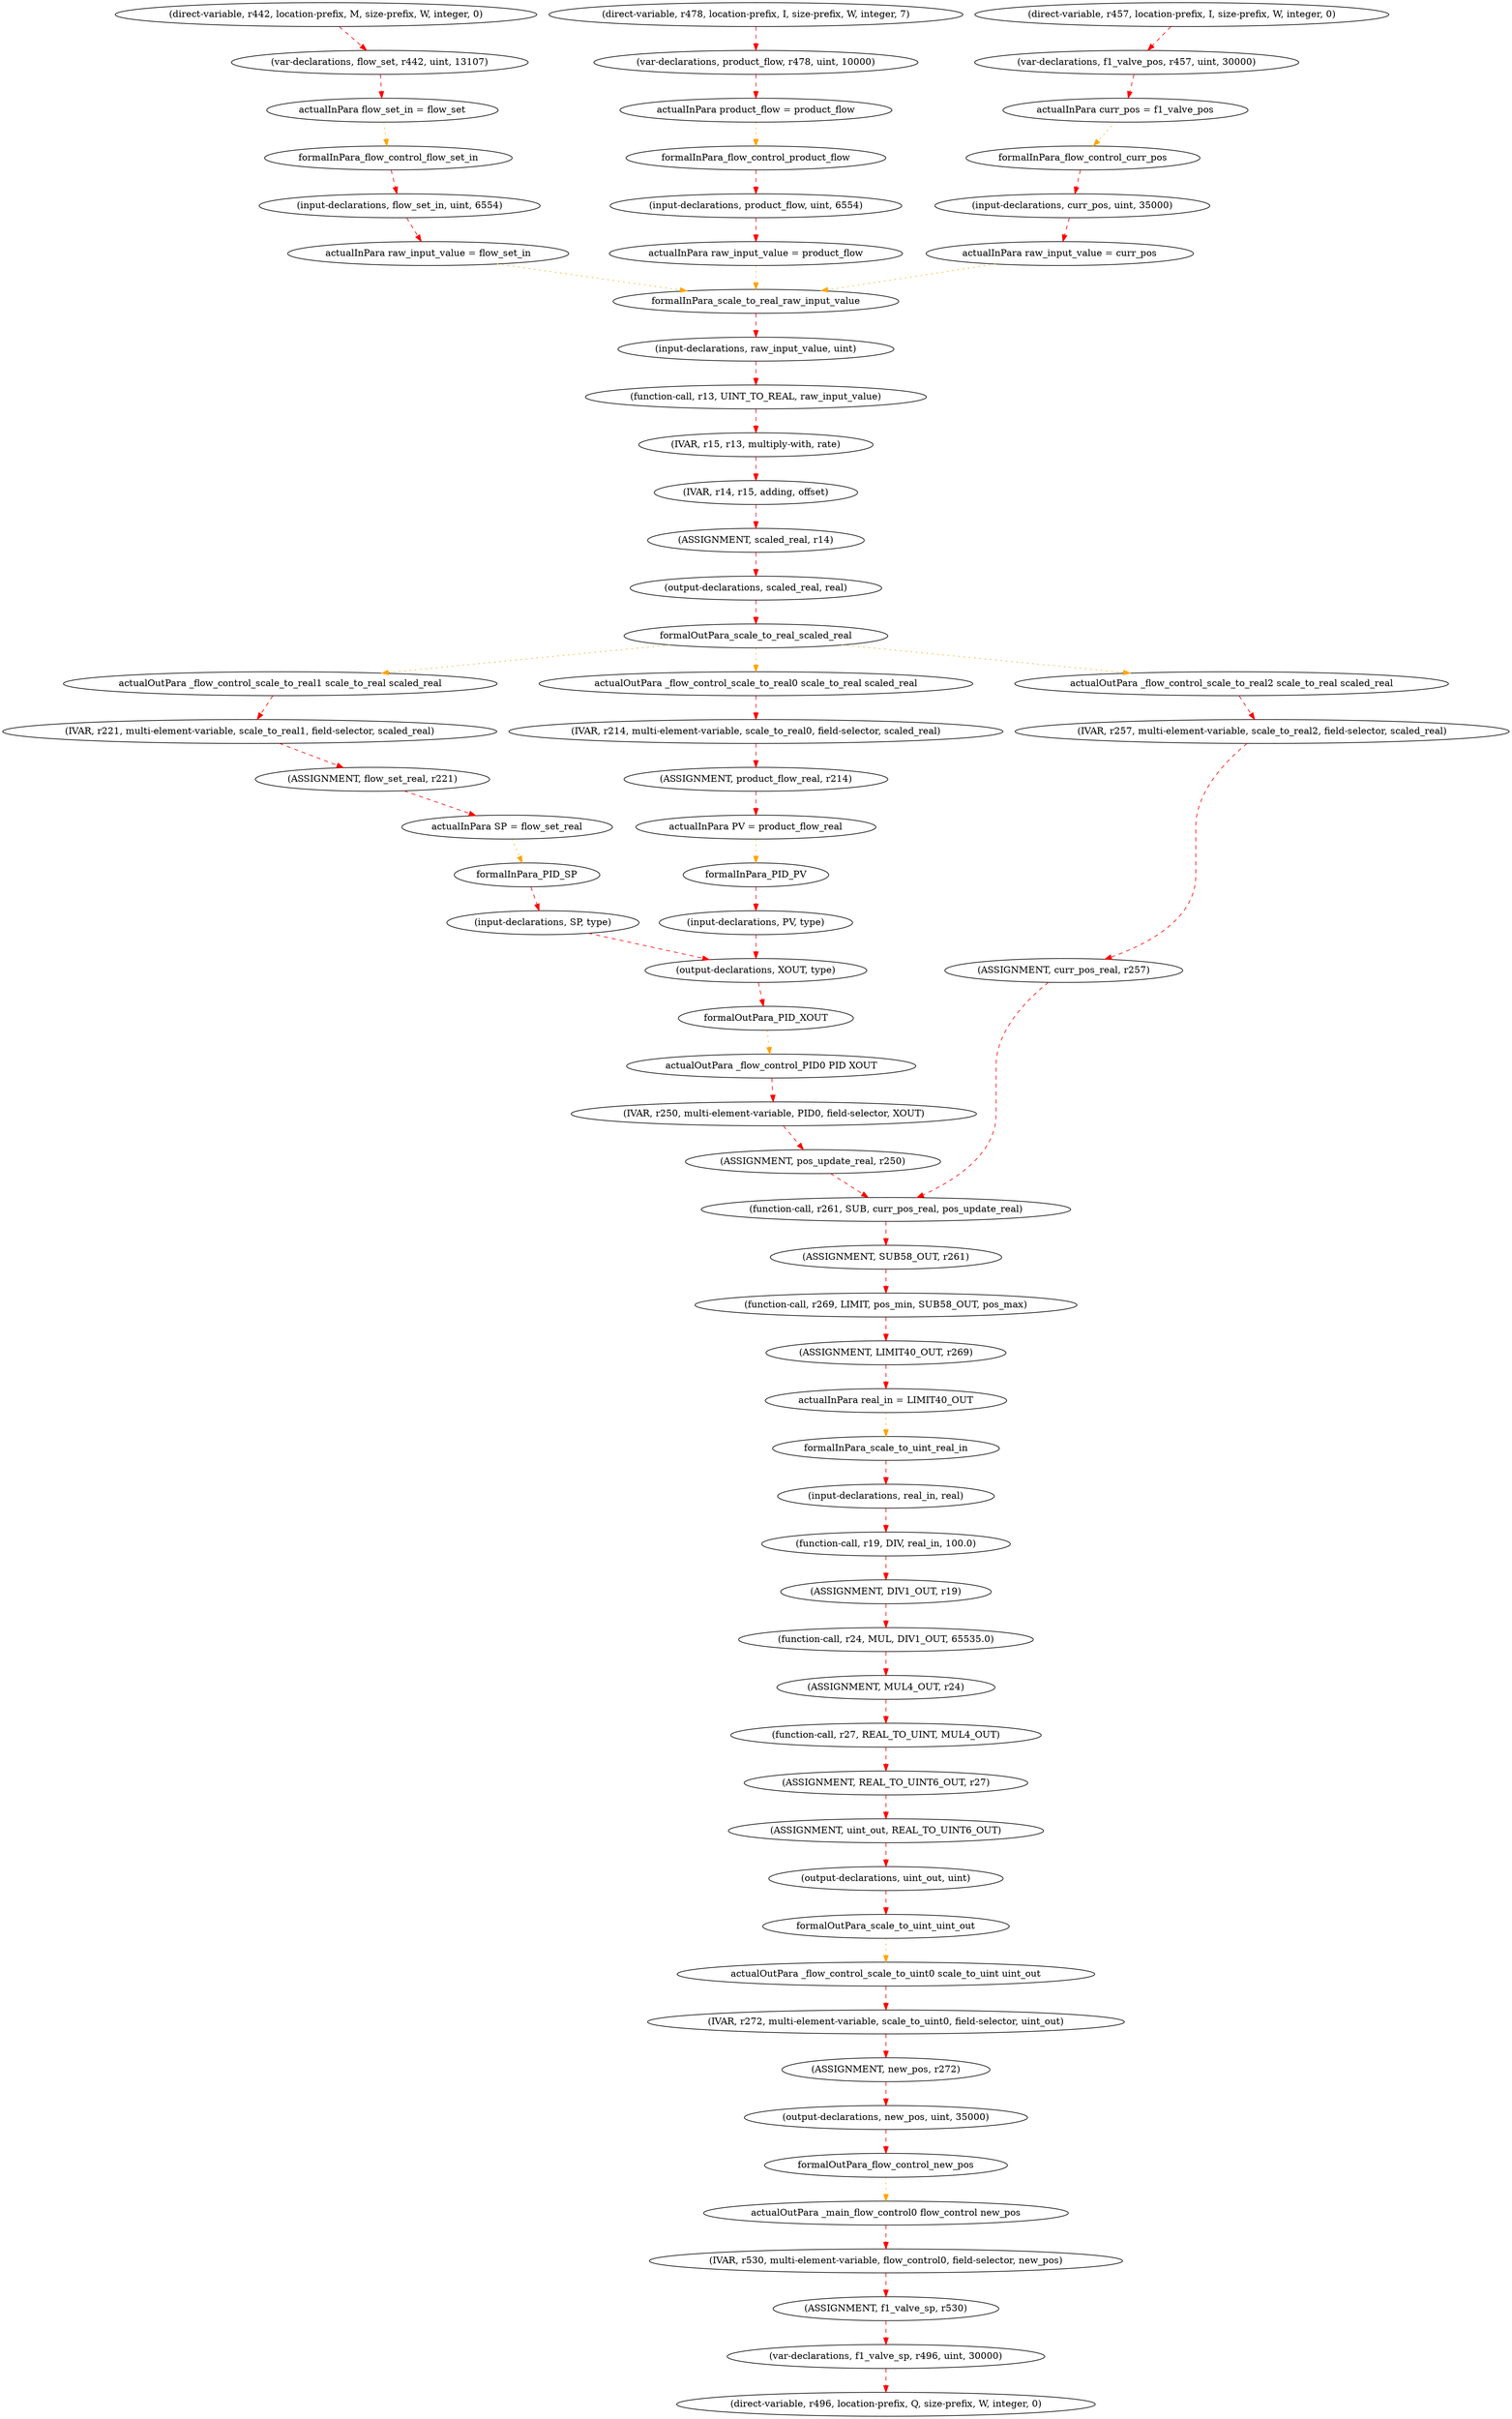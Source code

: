 digraph "PLCprog-SDG" {
"actualOutPara _flow_control_PID0 PID XOUT" [dataName="actualOutPara _flow_control_PID0 PID XOUT", label="actualOutPara _flow_control_PID0 PID XOUT", nSize=1, nSubType="['PID0', 'PID', 'XOUT']", nType=actualOut, nValue="[]", regionName=flow_control, regionType=FUNC];
stmt_581 [dataName=product_flow_real, label="(ASSIGNMENT, product_flow_real, r214)", nSize=3, nSubType="", nType=ASSIGNMENT, nValue="['r214']", regionName=flow_control, regionType=FUNC];
stmt_584 [dataName=flow_set_real, label="(ASSIGNMENT, flow_set_real, r221)", nSize=3, nSubType="", nType=ASSIGNMENT, nValue="['r221']", regionName=flow_control, regionType=FUNC];
stmt_467 [dataName=REAL_TO_UINT6_OUT, label="(ASSIGNMENT, REAL_TO_UINT6_OUT, r27)", nSize=3, nSubType="", nType=ASSIGNMENT, nValue="['r27']", regionName=scale_to_uint, regionType=FUNC];
stmt_567 [dataName=flow_set_in, label="(input-declarations, flow_set_in, uint, 6554)", nSize=4, nSubType=uint, nType="input-declarations", nValue="['6554', 'formalInPara_flow_control_flow_set_in']", regionName=flow_control, regionType=FUNC];
stmt_454 [dataName=r15, label="(IVAR, r15, r13, multiply-with, rate)", nSize=5, nSubType="2-op", nType=IVAR, nValue="['r13', 'rate']", regionName=scale_to_real, regionType=FUNC];
stmt_589 [dataName=r257, label="(IVAR, r257, multi-element-variable, scale_to_real2, field-selector, scaled_real)", nSize=6, nSubType="multi-element-variable", nType=IVAR, nValue="['actualOutPara _flow_control_scale_to_real2 scale_to_real scaled_real']", regionName=flow_control, regionType=FUNC];
stmt_458 [dataName=uint_out, label="(output-declarations, uint_out, uint)", nSize=3, nSubType=uint, nType="output-declarations", nValue="[]", regionName=scale_to_uint, regionType=FUNC];
stmt_729 [dataName=r478, label="(direct-variable, r478, location-prefix, I, size-prefix, W, integer, 7)", nSize=8, nSubType=I, nType="direct-variable", nValue="['IW7']", regionName=main, regionType=PROG];
stmt_591 [dataName=r261, label="(function-call, r261, SUB, curr_pos_real, pos_update_real)", nSize=5, nSubType=SUB, nType="function-call", nValue="['curr_pos_real', 'pos_update_real']", regionName=flow_control, regionType=FUNC];
stmt_457 [dataName=real_in, label="(input-declarations, real_in, real)", nSize=3, nSubType=real, nType="input-declarations", nValue="['formalInPara_scale_to_uint_real_in']", regionName=scale_to_uint, regionType=FUNC];
formalOutPara_flow_control_new_pos [dataName=formalOutPara_flow_control_new_pos, label=formalOutPara_flow_control_new_pos, nSize=1, nSubType=new_pos, nType=formalOut, nValue="['new_pos']", regionName=flow_control, regionType=FUNC];
stmt_464 [dataName=r24, label="(function-call, r24, MUL, DIV1_OUT, 65535.0)", nSize=5, nSubType=MUL, nType="function-call", nValue="['DIV1_OUT', '65535.0']", regionName=scale_to_uint, regionType=FUNC];
stmt_704 [dataName=flow_set, label="(var-declarations, flow_set, r442, uint, 13107)", nSize=5, nSubType="directVar+init_uint", nType="var-declarations", nValue="['r442', '13107']", regionName=main, regionType=PROG];
formalInPara_flow_control_curr_pos [dataName=formalInPara_flow_control_curr_pos, label=formalInPara_flow_control_curr_pos, nSize=1, nSubType=curr_pos, nType=formalIn, nValue="[]", regionName=flow_control, regionType=FUNC];
stmt_428 [dataName=PV, label="(input-declarations, PV, type)", nSize=3, nSubType=type, nType="input-declarations", nValue="['formalInPara_PID_PV']", regionName=PID, regionType=FUNC];
stmt_468 [dataName=uint_out, label="(ASSIGNMENT, uint_out, REAL_TO_UINT6_OUT)", nSize=3, nSubType="", nType=ASSIGNMENT, nValue="['REAL_TO_UINT6_OUT']", regionName=scale_to_uint, regionType=FUNC];
stmt_436 [dataName=raw_input_value, label="(input-declarations, raw_input_value, uint)", nSize=3, nSubType=uint, nType="input-declarations", nValue="['formalInPara_scale_to_real_raw_input_value']", regionName=scale_to_real, regionType=FUNC];
"flow_set_real_1621568394.6322405" [dataName=SP, label="actualInPara SP = flow_set_real", nSize=1, nSubType=PID, nType=actualIn, nValue="['flow_set_real']", regionName=flow_control, regionType=FUNC];
stmt_437 [dataName=scaled_real, label="(output-declarations, scaled_real, real)", nSize=3, nSubType=real, nType="output-declarations", nValue="[]", regionName=scale_to_real, regionType=FUNC];
stmt_453 [dataName=r13, label="(function-call, r13, UINT_TO_REAL, raw_input_value)", nSize=4, nSubType=UINT_TO_REAL, nType="function-call", nValue="['raw_input_value']", regionName=scale_to_real, regionType=FUNC];
"actualOutPara _flow_control_scale_to_real1 scale_to_real scaled_real" [dataName="actualOutPara _flow_control_scale_to_real1 scale_to_real scaled_real", label="actualOutPara _flow_control_scale_to_real1 scale_to_real scaled_real", nSize=1, nSubType="['scale_to_real1', 'scale_to_real', 'scaled_real']", nType=actualOut, nValue="[]", regionName=flow_control, regionType=FUNC];
stmt_456 [dataName=scaled_real, label="(ASSIGNMENT, scaled_real, r14)", nSize=3, nSubType="", nType=ASSIGNMENT, nValue="['r14']", regionName=scale_to_real, regionType=FUNC];
stmt_587 [dataName=pos_update_real, label="(ASSIGNMENT, pos_update_real, r250)", nSize=3, nSubType="", nType=ASSIGNMENT, nValue="['r250']", regionName=flow_control, regionType=FUNC];
stmt_465 [dataName=MUL4_OUT, label="(ASSIGNMENT, MUL4_OUT, r24)", nSize=3, nSubType="", nType=ASSIGNMENT, nValue="['r24']", regionName=scale_to_uint, regionType=FUNC];
"f1_valve_pos_1621568394.9048352" [dataName=curr_pos, label="actualInPara curr_pos = f1_valve_pos", nSize=1, nSubType=flow_control, nType=actualIn, nValue="['f1_valve_pos']", regionName=main, regionType=PROG];
"product_flow_1621568394.9048145" [dataName=product_flow, label="actualInPara product_flow = product_flow", nSize=1, nSubType=flow_control, nType=actualIn, nValue="['product_flow']", regionName=main, regionType=PROG];
formalOutPara_scale_to_real_scaled_real [dataName=formalOutPara_scale_to_real_scaled_real, label=formalOutPara_scale_to_real_scaled_real, nSize=1, nSubType=scaled_real, nType=formalOut, nValue="['scaled_real']", regionName=scale_to_real, regionType=FUNC];
"LIMIT40_OUT_1621568394.6323466" [dataName=real_in, label="actualInPara real_in = LIMIT40_OUT", nSize=1, nSubType=scale_to_uint, nType=actualIn, nValue="['LIMIT40_OUT']", regionName=flow_control, regionType=FUNC];
stmt_462 [dataName=r19, label="(function-call, r19, DIV, real_in, 100.0)", nSize=5, nSubType=DIV, nType="function-call", nValue="['real_in', '100.0']", regionName=scale_to_uint, regionType=FUNC];
stmt_741 [dataName=r496, label="(direct-variable, r496, location-prefix, Q, size-prefix, W, integer, 0)", nSize=8, nSubType=Q, nType="direct-variable", nValue="['QW0']", regionName=main, regionType=PROG];
stmt_435 [dataName=XOUT, label="(output-declarations, XOUT, type)", nSize=3, nSubType=type, nType="output-declarations", nValue="[]", regionName=PID, regionType=FUNC];
formalInPara_PID_PV [dataName=formalInPara_PID_PV, label=formalInPara_PID_PV, nSize=1, nSubType=PV, nType=formalIn, nValue="[]", regionName=PID, regionType=FUNC];
stmt_429 [dataName=SP, label="(input-declarations, SP, type)", nSize=3, nSubType=type, nType="input-declarations", nValue="['formalInPara_PID_SP']", regionName=PID, regionType=FUNC];
formalOutPara_scale_to_uint_uint_out [dataName=formalOutPara_scale_to_uint_uint_out, label=formalOutPara_scale_to_uint_uint_out, nSize=1, nSubType=uint_out, nType=formalOut, nValue="['uint_out']", regionName=scale_to_uint, regionType=FUNC];
formalInPara_scale_to_uint_real_in [dataName=formalInPara_scale_to_uint_real_in, label=formalInPara_scale_to_uint_real_in, nSize=1, nSubType=real_in, nType=formalIn, nValue="[]", regionName=scale_to_uint, regionType=FUNC];
stmt_593 [dataName=r269, label="(function-call, r269, LIMIT, pos_min, SUB58_OUT, pos_max)", nSize=6, nSubType=LIMIT, nType="function-call", nValue="['pos_min', 'SUB58_OUT', 'pos_max']", regionName=flow_control, regionType=FUNC];
"flow_set_in_1621568394.6321652" [dataName=raw_input_value, label="actualInPara raw_input_value = flow_set_in", nSize=1, nSubType=scale_to_real, nType=actualIn, nValue="['flow_set_in']", regionName=flow_control, regionType=FUNC];
"actualOutPara _flow_control_scale_to_uint0 scale_to_uint uint_out" [dataName="actualOutPara _flow_control_scale_to_uint0 scale_to_uint uint_out", label="actualOutPara _flow_control_scale_to_uint0 scale_to_uint uint_out", nSize=1, nSubType="['scale_to_uint0', 'scale_to_uint', 'uint_out']", nType=actualOut, nValue="[]", regionName=flow_control, regionType=FUNC];
stmt_715 [dataName=r457, label="(direct-variable, r457, location-prefix, I, size-prefix, W, integer, 0)", nSize=8, nSubType=I, nType="direct-variable", nValue="['IW0']", regionName=main, regionType=PROG];
stmt_586 [dataName=r250, label="(IVAR, r250, multi-element-variable, PID0, field-selector, XOUT)", nSize=6, nSubType="multi-element-variable", nType=IVAR, nValue="['actualOutPara _flow_control_PID0 PID XOUT']", regionName=flow_control, regionType=FUNC];
stmt_716 [dataName=f1_valve_pos, label="(var-declarations, f1_valve_pos, r457, uint, 30000)", nSize=5, nSubType="directVar+init_uint", nType="var-declarations", nValue="['r457', '30000']", regionName=main, regionType=PROG];
stmt_793 [dataName=f1_valve_sp, label="(ASSIGNMENT, f1_valve_sp, r530)", nSize=3, nSubType="", nType=ASSIGNMENT, nValue="['r530', 'r496']", regionName=main, regionType=PROG];
"product_flow_1621568394.6320698" [dataName=raw_input_value, label="actualInPara raw_input_value = product_flow", nSize=1, nSubType=scale_to_real, nType=actualIn, nValue="['product_flow']", regionName=flow_control, regionType=FUNC];
stmt_730 [dataName=product_flow, label="(var-declarations, product_flow, r478, uint, 10000)", nSize=5, nSubType="directVar+init_uint", nType="var-declarations", nValue="['r478', '10000']", regionName=main, regionType=PROG];
stmt_792 [dataName=r530, label="(IVAR, r530, multi-element-variable, flow_control0, field-selector, new_pos)", nSize=6, nSubType="multi-element-variable", nType=IVAR, nValue="['actualOutPara _main_flow_control0 flow_control new_pos']", regionName=main, regionType=PROG];
"actualOutPara _flow_control_scale_to_real2 scale_to_real scaled_real" [dataName="actualOutPara _flow_control_scale_to_real2 scale_to_real scaled_real", label="actualOutPara _flow_control_scale_to_real2 scale_to_real scaled_real", nSize=1, nSubType="['scale_to_real2', 'scale_to_real', 'scaled_real']", nType=actualOut, nValue="[]", regionName=flow_control, regionType=FUNC];
formalInPara_scale_to_real_raw_input_value [dataName=formalInPara_scale_to_real_raw_input_value, label=formalInPara_scale_to_real_raw_input_value, nSize=1, nSubType=raw_input_value, nType=formalIn, nValue="[]", regionName=scale_to_real, regionType=FUNC];
stmt_594 [dataName=LIMIT40_OUT, label="(ASSIGNMENT, LIMIT40_OUT, r269)", nSize=3, nSubType="", nType=ASSIGNMENT, nValue="['r269']", regionName=flow_control, regionType=FUNC];
"curr_pos_1621568394.6323035" [dataName=raw_input_value, label="actualInPara raw_input_value = curr_pos", nSize=1, nSubType=scale_to_real, nType=actualIn, nValue="['curr_pos']", regionName=flow_control, regionType=FUNC];
formalInPara_flow_control_flow_set_in [dataName=formalInPara_flow_control_flow_set_in, label=formalInPara_flow_control_flow_set_in, nSize=1, nSubType=flow_set_in, nType=formalIn, nValue="[]", regionName=flow_control, regionType=FUNC];
"actualOutPara _main_flow_control0 flow_control new_pos" [dataName="actualOutPara _main_flow_control0 flow_control new_pos", label="actualOutPara _main_flow_control0 flow_control new_pos", nSize=1, nSubType="['flow_control0', 'flow_control', 'new_pos']", nType=actualOut, nValue="[]", regionName=main, regionType=PROG];
stmt_565 [dataName=curr_pos, label="(input-declarations, curr_pos, uint, 35000)", nSize=4, nSubType=uint, nType="input-declarations", nValue="['35000', 'formalInPara_flow_control_curr_pos']", regionName=flow_control, regionType=FUNC];
stmt_583 [dataName=r221, label="(IVAR, r221, multi-element-variable, scale_to_real1, field-selector, scaled_real)", nSize=6, nSubType="multi-element-variable", nType=IVAR, nValue="['actualOutPara _flow_control_scale_to_real1 scale_to_real scaled_real']", regionName=flow_control, regionType=FUNC];
stmt_592 [dataName=SUB58_OUT, label="(ASSIGNMENT, SUB58_OUT, r261)", nSize=3, nSubType="", nType=ASSIGNMENT, nValue="['r261']", regionName=flow_control, regionType=FUNC];
"product_flow_real_1621568394.6322298" [dataName=PV, label="actualInPara PV = product_flow_real", nSize=1, nSubType=PID, nType=actualIn, nValue="['product_flow_real']", regionName=flow_control, regionType=FUNC];
formalInPara_flow_control_product_flow [dataName=formalInPara_flow_control_product_flow, label=formalInPara_flow_control_product_flow, nSize=1, nSubType=product_flow, nType=formalIn, nValue="[]", regionName=flow_control, regionType=FUNC];
stmt_463 [dataName=DIV1_OUT, label="(ASSIGNMENT, DIV1_OUT, r19)", nSize=3, nSubType="", nType=ASSIGNMENT, nValue="['r19']", regionName=scale_to_uint, regionType=FUNC];
"actualOutPara _flow_control_scale_to_real0 scale_to_real scaled_real" [dataName="actualOutPara _flow_control_scale_to_real0 scale_to_real scaled_real", label="actualOutPara _flow_control_scale_to_real0 scale_to_real scaled_real", nSize=1, nSubType="['scale_to_real0', 'scale_to_real', 'scaled_real']", nType=actualOut, nValue="[]", regionName=flow_control, regionType=FUNC];
stmt_564 [dataName=new_pos, label="(output-declarations, new_pos, uint, 35000)", nSize=4, nSubType=uint, nType="output-declarations", nValue="['35000']", regionName=flow_control, regionType=FUNC];
formalOutPara_PID_XOUT [dataName=formalOutPara_PID_XOUT, label=formalOutPara_PID_XOUT, nSize=1, nSubType=XOUT, nType=formalOut, nValue="['XOUT']", regionName=PID, regionType=FUNC];
stmt_596 [dataName=r272, label="(IVAR, r272, multi-element-variable, scale_to_uint0, field-selector, uint_out)", nSize=6, nSubType="multi-element-variable", nType=IVAR, nValue="['actualOutPara _flow_control_scale_to_uint0 scale_to_uint uint_out']", regionName=flow_control, regionType=FUNC];
stmt_597 [dataName=new_pos, label="(ASSIGNMENT, new_pos, r272)", nSize=3, nSubType="", nType=ASSIGNMENT, nValue="['r272']", regionName=flow_control, regionType=FUNC];
stmt_580 [dataName=r214, label="(IVAR, r214, multi-element-variable, scale_to_real0, field-selector, scaled_real)", nSize=6, nSubType="multi-element-variable", nType=IVAR, nValue="['actualOutPara _flow_control_scale_to_real0 scale_to_real scaled_real']", regionName=flow_control, regionType=FUNC];
stmt_558 [dataName=product_flow, label="(input-declarations, product_flow, uint, 6554)", nSize=4, nSubType=uint, nType="input-declarations", nValue="['6554', 'formalInPara_flow_control_product_flow']", regionName=flow_control, regionType=FUNC];
stmt_703 [dataName=r442, label="(direct-variable, r442, location-prefix, M, size-prefix, W, integer, 0)", nSize=8, nSubType=M, nType="direct-variable", nValue="['MW0']", regionName=main, regionType=PROG];
formalInPara_PID_SP [dataName=formalInPara_PID_SP, label=formalInPara_PID_SP, nSize=1, nSubType=SP, nType=formalIn, nValue="[]", regionName=PID, regionType=FUNC];
stmt_742 [dataName=f1_valve_sp, label="(var-declarations, f1_valve_sp, r496, uint, 30000)", nSize=5, nSubType="directVar+init_uint", nType="var-declarations", nValue="['r496', '30000']", regionName=main, regionType=PROG];
stmt_455 [dataName=r14, label="(IVAR, r14, r15, adding, offset)", nSize=5, nSubType="2-op", nType=IVAR, nValue="['r15', 'offset']", regionName=scale_to_real, regionType=FUNC];
"flow_set_1621568394.9048536" [dataName=flow_set_in, label="actualInPara flow_set_in = flow_set", nSize=1, nSubType=flow_control, nType=actualIn, nValue="['flow_set']", regionName=main, regionType=PROG];
stmt_590 [dataName=curr_pos_real, label="(ASSIGNMENT, curr_pos_real, r257)", nSize=3, nSubType="", nType=ASSIGNMENT, nValue="['r257']", regionName=flow_control, regionType=FUNC];
stmt_466 [dataName=r27, label="(function-call, r27, REAL_TO_UINT, MUL4_OUT)", nSize=4, nSubType=REAL_TO_UINT, nType="function-call", nValue="['MUL4_OUT']", regionName=scale_to_uint, regionType=FUNC];
"actualOutPara _flow_control_PID0 PID XOUT" -> stmt_586  [color=red, key=0, style=dashed, tLabel=data];
stmt_581 -> "product_flow_real_1621568394.6322298"  [color=red, key=0, style=dashed, tLabel=data];
stmt_584 -> "flow_set_real_1621568394.6322405"  [color=red, key=0, style=dashed, tLabel=data];
stmt_467 -> stmt_468  [color=red, key=0, style=dashed, tLabel=data];
stmt_567 -> "flow_set_in_1621568394.6321652"  [color=red, key=0, style=dashed, tLabel=data];
stmt_454 -> stmt_455  [color=red, key=0, style=dashed, tLabel=data];
stmt_589 -> stmt_590  [color=red, key=0, style=dashed, tLabel=data];
stmt_458 -> formalOutPara_scale_to_uint_uint_out  [color=red, key=0, style=dashed, tLabel=data];
stmt_729 -> stmt_730  [color=red, key=0, style=dashed, tLabel=data];
stmt_591 -> stmt_592  [color=red, key=0, style=dashed, tLabel=data];
stmt_457 -> stmt_462  [color=red, key=0, style=dashed, tLabel=data];
formalOutPara_flow_control_new_pos -> "actualOutPara _main_flow_control0 flow_control new_pos"  [color=orange, key=0, style=dotted, tLabel="interp-data"];
stmt_464 -> stmt_465  [color=red, key=0, style=dashed, tLabel=data];
stmt_704 -> "flow_set_1621568394.9048536"  [color=red, key=0, style=dashed, tLabel=data];
formalInPara_flow_control_curr_pos -> stmt_565  [color=red, key=0, style=dashed, tLabel=data];
stmt_428 -> stmt_435  [color=red, key=0, style=dashed, tLabel=data];
stmt_468 -> stmt_458  [color=red, key=0, style=dashed, tLabel=data];
stmt_436 -> stmt_453  [color=red, key=0, style=dashed, tLabel=data];
"flow_set_real_1621568394.6322405" -> formalInPara_PID_SP  [color=orange, key=0, style=dotted, tLabel="interp-data"];
stmt_437 -> formalOutPara_scale_to_real_scaled_real  [color=red, key=0, style=dashed, tLabel=data];
stmt_453 -> stmt_454  [color=red, key=0, style=dashed, tLabel=data];
"actualOutPara _flow_control_scale_to_real1 scale_to_real scaled_real" -> stmt_583  [color=red, key=0, style=dashed, tLabel=data];
stmt_456 -> stmt_437  [color=red, key=0, style=dashed, tLabel=data];
stmt_587 -> stmt_591  [color=red, key=0, style=dashed, tLabel=data];
stmt_465 -> stmt_466  [color=red, key=0, style=dashed, tLabel=data];
"f1_valve_pos_1621568394.9048352" -> formalInPara_flow_control_curr_pos  [color=orange, key=0, style=dotted, tLabel="interp-data"];
"product_flow_1621568394.9048145" -> formalInPara_flow_control_product_flow  [color=orange, key=0, style=dotted, tLabel="interp-data"];
formalOutPara_scale_to_real_scaled_real -> "actualOutPara _flow_control_scale_to_real0 scale_to_real scaled_real"  [color=orange, key=0, style=dotted, tLabel="interp-data"];
formalOutPara_scale_to_real_scaled_real -> "actualOutPara _flow_control_scale_to_real1 scale_to_real scaled_real"  [color=orange, key=0, style=dotted, tLabel="interp-data"];
formalOutPara_scale_to_real_scaled_real -> "actualOutPara _flow_control_scale_to_real2 scale_to_real scaled_real"  [color=orange, key=0, style=dotted, tLabel="interp-data"];
"LIMIT40_OUT_1621568394.6323466" -> formalInPara_scale_to_uint_real_in  [color=orange, key=0, style=dotted, tLabel="interp-data"];
stmt_462 -> stmt_463  [color=red, key=0, style=dashed, tLabel=data];
stmt_435 -> formalOutPara_PID_XOUT  [color=red, key=0, style=dashed, tLabel=data];
formalInPara_PID_PV -> stmt_428  [color=red, key=0, style=dashed, tLabel=data];
stmt_429 -> stmt_435  [color=red, key=0, style=dashed, tLabel=data];
formalOutPara_scale_to_uint_uint_out -> "actualOutPara _flow_control_scale_to_uint0 scale_to_uint uint_out"  [color=orange, key=0, style=dotted, tLabel="interp-data"];
formalInPara_scale_to_uint_real_in -> stmt_457  [color=red, key=0, style=dashed, tLabel=data];
stmt_593 -> stmt_594  [color=red, key=0, style=dashed, tLabel=data];
"flow_set_in_1621568394.6321652" -> formalInPara_scale_to_real_raw_input_value  [color=orange, key=0, style=dotted, tLabel="interp-data"];
"actualOutPara _flow_control_scale_to_uint0 scale_to_uint uint_out" -> stmt_596  [color=red, key=0, style=dashed, tLabel=data];
stmt_715 -> stmt_716  [color=red, key=0, style=dashed, tLabel=data];
stmt_586 -> stmt_587  [color=red, key=0, style=dashed, tLabel=data];
stmt_716 -> "f1_valve_pos_1621568394.9048352"  [color=red, key=0, style=dashed, tLabel=data];
stmt_793 -> stmt_742  [color=red, key=0, style=dashed, tLabel=data];
"product_flow_1621568394.6320698" -> formalInPara_scale_to_real_raw_input_value  [color=orange, key=0, style=dotted, tLabel="interp-data"];
stmt_730 -> "product_flow_1621568394.9048145"  [color=red, key=0, style=dashed, tLabel=data];
stmt_792 -> stmt_793  [color=red, key=0, style=dashed, tLabel=data];
"actualOutPara _flow_control_scale_to_real2 scale_to_real scaled_real" -> stmt_589  [color=red, key=0, style=dashed, tLabel=data];
formalInPara_scale_to_real_raw_input_value -> stmt_436  [color=red, key=0, style=dashed, tLabel=data];
stmt_594 -> "LIMIT40_OUT_1621568394.6323466"  [color=red, key=0, style=dashed, tLabel=data];
"curr_pos_1621568394.6323035" -> formalInPara_scale_to_real_raw_input_value  [color=orange, key=0, style=dotted, tLabel="interp-data"];
formalInPara_flow_control_flow_set_in -> stmt_567  [color=red, key=0, style=dashed, tLabel=data];
"actualOutPara _main_flow_control0 flow_control new_pos" -> stmt_792  [color=red, key=0, style=dashed, tLabel=data];
stmt_565 -> "curr_pos_1621568394.6323035"  [color=red, key=0, style=dashed, tLabel=data];
stmt_583 -> stmt_584  [color=red, key=0, style=dashed, tLabel=data];
stmt_592 -> stmt_593  [color=red, key=0, style=dashed, tLabel=data];
"product_flow_real_1621568394.6322298" -> formalInPara_PID_PV  [color=orange, key=0, style=dotted, tLabel="interp-data"];
formalInPara_flow_control_product_flow -> stmt_558  [color=red, key=0, style=dashed, tLabel=data];
stmt_463 -> stmt_464  [color=red, key=0, style=dashed, tLabel=data];
"actualOutPara _flow_control_scale_to_real0 scale_to_real scaled_real" -> stmt_580  [color=red, key=0, style=dashed, tLabel=data];
stmt_564 -> formalOutPara_flow_control_new_pos  [color=red, key=0, style=dashed, tLabel=data];
formalOutPara_PID_XOUT -> "actualOutPara _flow_control_PID0 PID XOUT"  [color=orange, key=0, style=dotted, tLabel="interp-data"];
stmt_596 -> stmt_597  [color=red, key=0, style=dashed, tLabel=data];
stmt_597 -> stmt_564  [color=red, key=0, style=dashed, tLabel=data];
stmt_580 -> stmt_581  [color=red, key=0, style=dashed, tLabel=data];
stmt_558 -> "product_flow_1621568394.6320698"  [color=red, key=0, style=dashed, tLabel=data];
stmt_703 -> stmt_704  [color=red, key=0, style=dashed, tLabel=data];
formalInPara_PID_SP -> stmt_429  [color=red, key=0, style=dashed, tLabel=data];
stmt_742 -> stmt_741  [color=red, key=0, style=dashed, tLabel=data];
stmt_455 -> stmt_456  [color=red, key=0, style=dashed, tLabel=data];
"flow_set_1621568394.9048536" -> formalInPara_flow_control_flow_set_in  [color=orange, key=0, style=dotted, tLabel="interp-data"];
stmt_590 -> stmt_591  [color=red, key=0, style=dashed, tLabel=data];
stmt_466 -> stmt_467  [color=red, key=0, style=dashed, tLabel=data];
}
